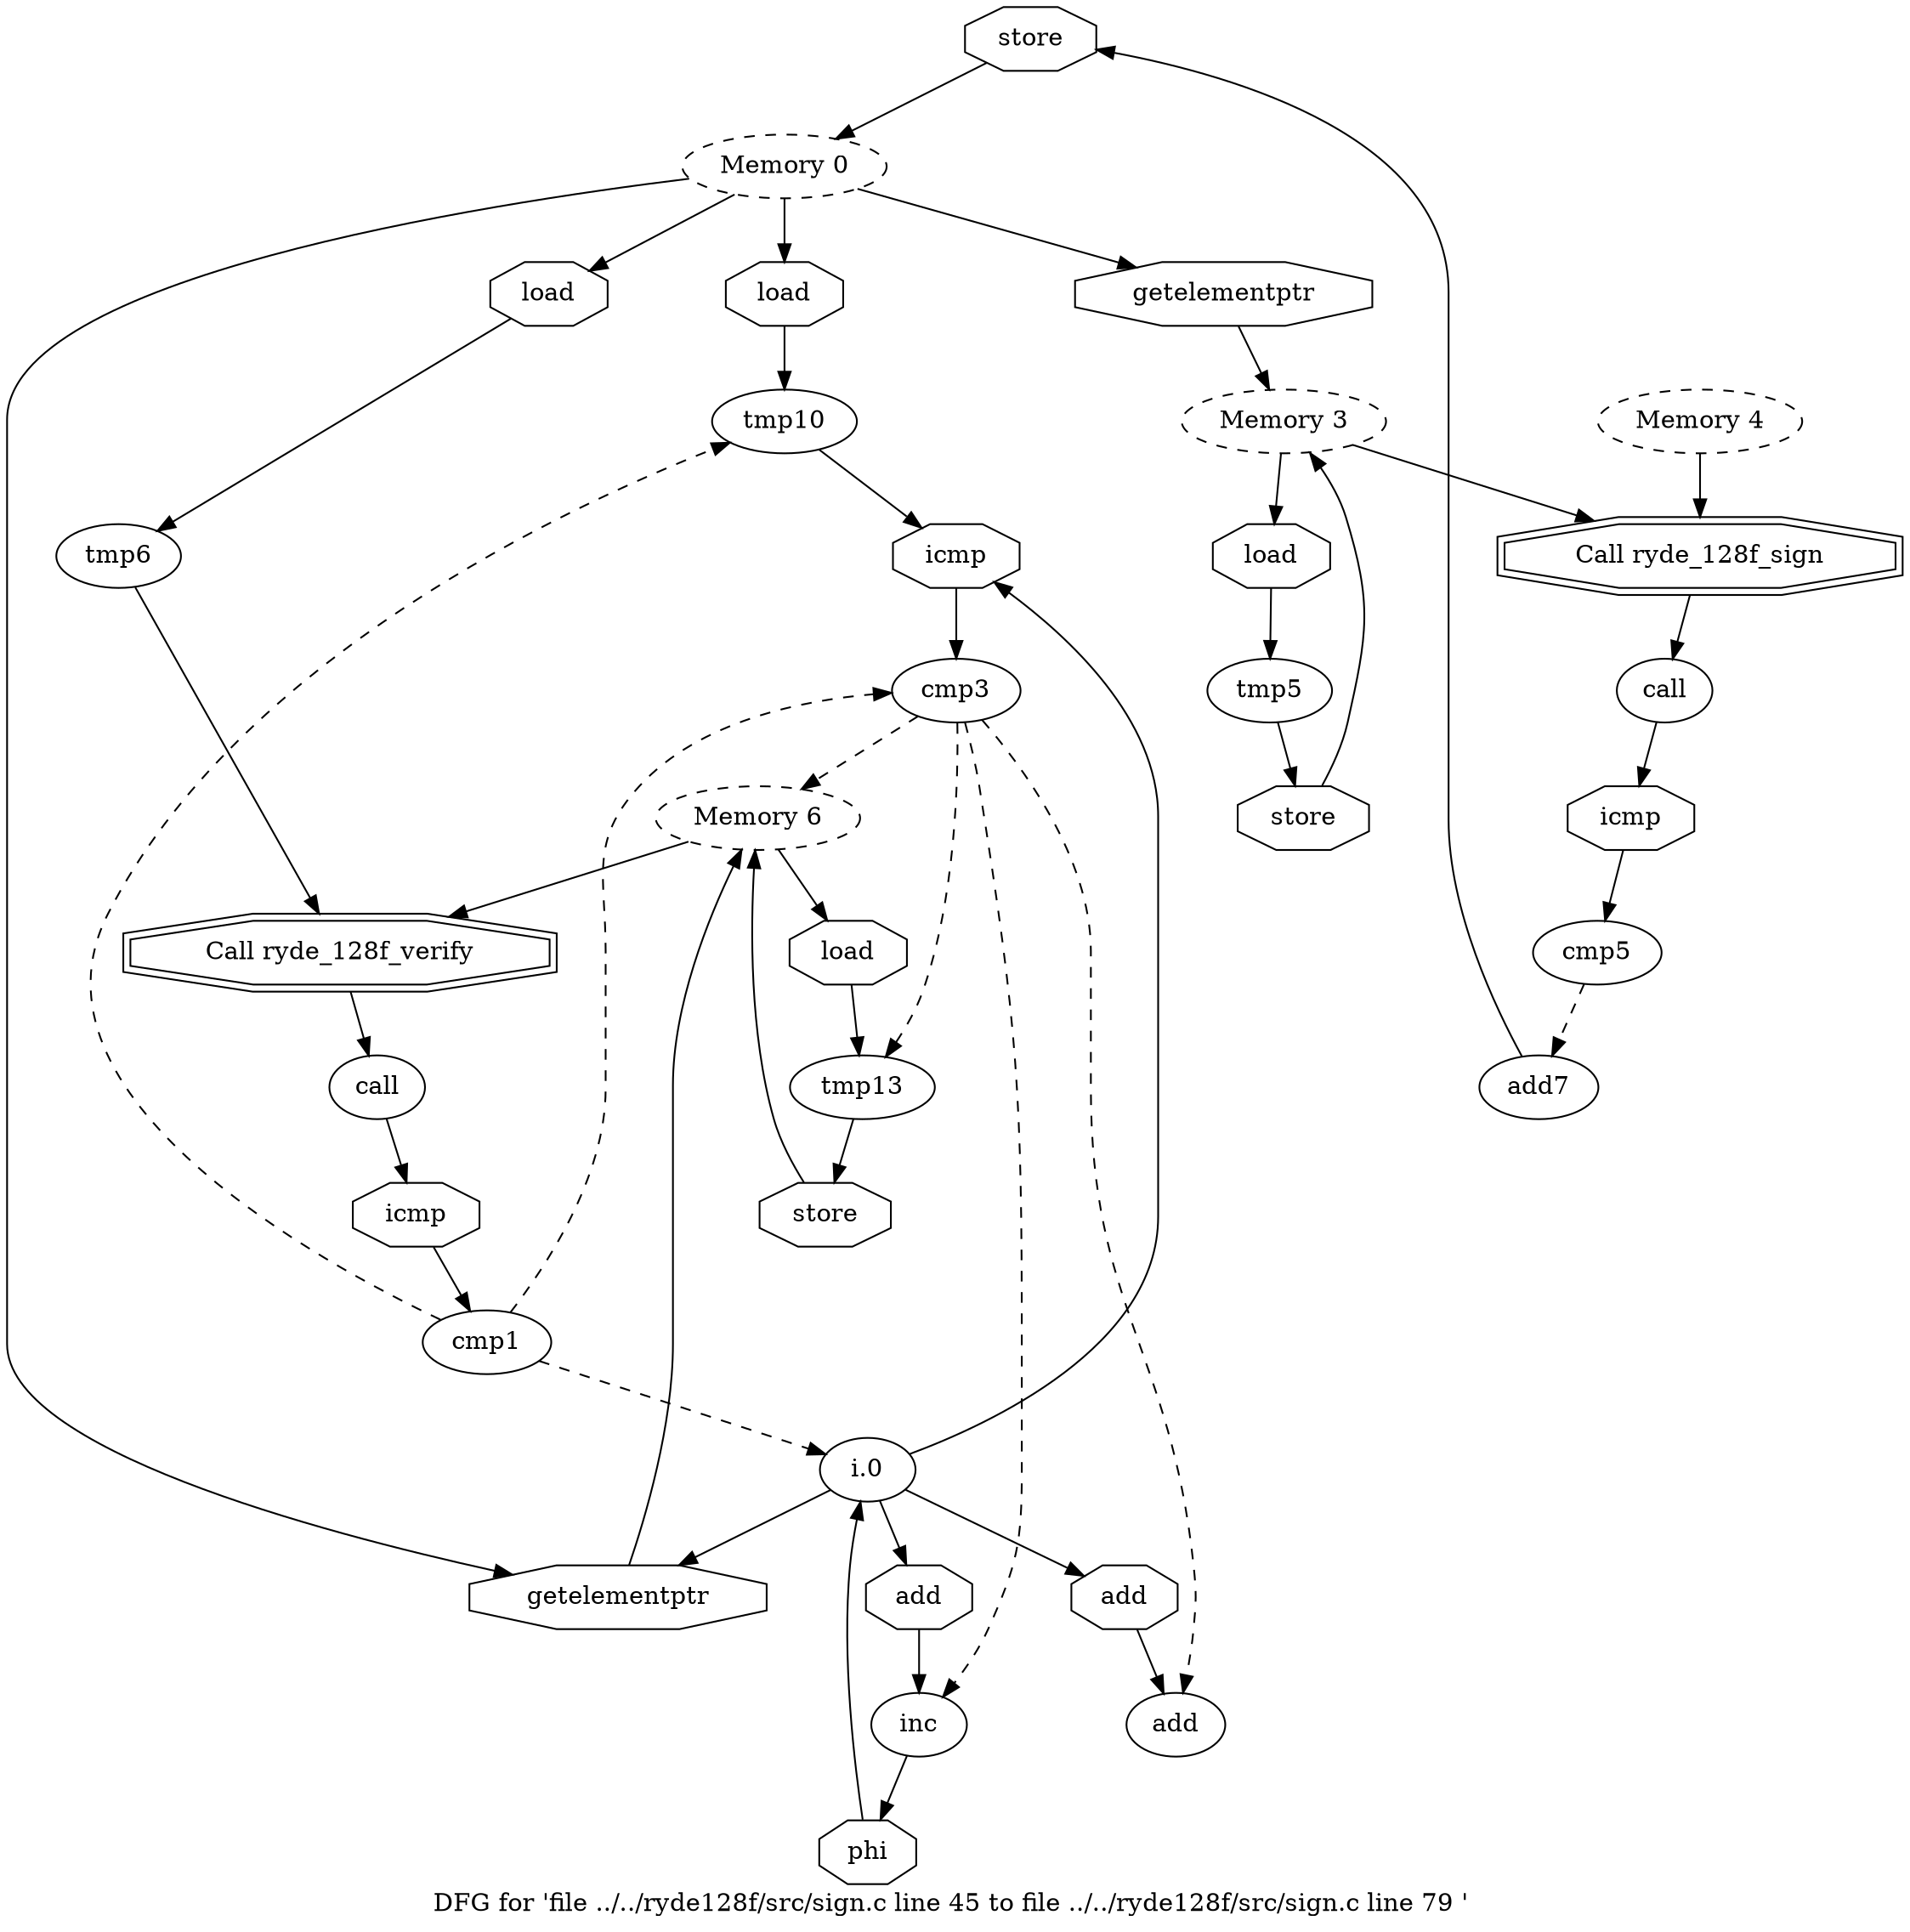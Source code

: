 digraph "DFG for 'file ../../ryde128f/src/sign.c line 45 to file ../../ryde128f/src/sign.c line 79 '  "{
label="DFG for 'file ../../ryde128f/src/sign.c line 45 to file ../../ryde128f/src/sign.c line 79 ' ";
node_229[shape=octagon,style=solid,label="store"]
node_219[shape=ellipse,style=dashed,label="Memory 0"]
"node_229"->"node_219"
node_230[shape=ellipse,style=dashed,label="Memory 6"]
node_234[shape=doubleoctagon,style=solid,label="Call ryde_128f_verify"]
"node_230"->"node_234"
node_248[shape=octagon,style=solid,label="load"]
"node_230"->"node_248"
node_224[shape=doubleoctagon,style=solid,label="Call ryde_128f_sign"]
node_223[shape=ellipse,style=solid,label="call"]
"node_224"->"node_223"
node_227[shape=octagon,style=solid,label="icmp"]
node_226[shape=ellipse,style=solid,label="cmp5"]
"node_227"->"node_226"
node_228[shape=ellipse,style=solid,label="add7"]
"node_228"->"node_229"
"node_223"->"node_227"
node_222[shape=octagon,style=solid,label="store"]
node_217[shape=ellipse,style=dashed,label="Memory 3"]
"node_222"->"node_217"
node_221[shape=octagon,style=solid,label="load"]
node_220[shape=ellipse,style=solid,label="tmp5"]
"node_221"->"node_220"
"node_220"->"node_222"
node_218[shape=octagon,style=solid,label="getelementptr"]
"node_219"->"node_218"
node_242[shape=octagon,style=solid,label="load"]
"node_219"->"node_242"
node_249[shape=octagon,style=solid,label="getelementptr"]
"node_219"->"node_249"
node_232[shape=octagon,style=solid,label="load"]
"node_219"->"node_232"
"node_218"->"node_217"
"node_217"->"node_224"
"node_217"->"node_221"
node_233[shape=ellipse,style=solid,label="call"]
"node_234"->"node_233"
node_235[shape=ellipse,style=solid,label="cmp1"]
node_237[shape=ellipse,style=solid,label="i.0"]
"node_235"->"node_237" [style=dashed]
node_241[shape=ellipse,style=solid,label="tmp10"]
"node_235"->"node_241" [style=dashed]
node_243[shape=ellipse,style=solid,label="cmp3"]
"node_235"->"node_243" [style=dashed]
node_236[shape=octagon,style=solid,label="icmp"]
"node_236"->"node_235"
node_240[shape=octagon,style=solid,label="add"]
"node_237"->"node_240"
node_244[shape=octagon,style=solid,label="icmp"]
"node_237"->"node_244"
node_246[shape=octagon,style=solid,label="add"]
"node_237"->"node_246"
"node_237"->"node_249"
node_238[shape=octagon,style=solid,label="phi"]
"node_238"->"node_237"
node_239[shape=ellipse,style=solid,label="inc"]
"node_239"->"node_238"
"node_240"->"node_239"
"node_241"->"node_244"
"node_242"->"node_241"
"node_243"->"node_230" [style=dashed]
"node_243"->"node_239" [style=dashed]
node_245[shape=ellipse,style=solid,label="add"]
"node_243"->"node_245" [style=dashed]
node_247[shape=ellipse,style=solid,label="tmp13"]
"node_243"->"node_247" [style=dashed]
"node_244"->"node_243"
node_225[shape=ellipse,style=dashed,label="Memory 4"]
"node_225"->"node_224"
"node_226"->"node_228" [style=dashed]
node_250[shape=octagon,style=solid,label="store"]
"node_250"->"node_230"
"node_246"->"node_245"
"node_247"->"node_250"
"node_248"->"node_247"
"node_249"->"node_230"
node_231[shape=ellipse,style=solid,label="tmp6"]
"node_231"->"node_234"
"node_232"->"node_231"
"node_233"->"node_236"
}

